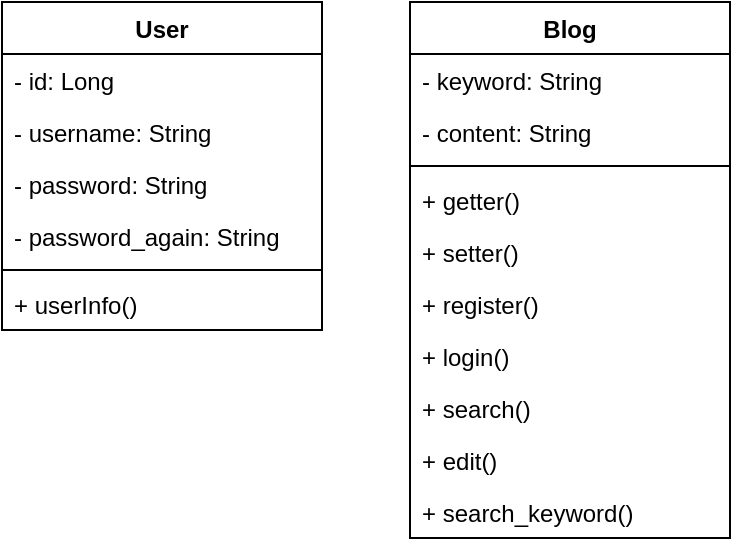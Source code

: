 <mxfile version="18.0.7" type="device"><diagram id="zRhynXQeZqjiwi_pxR_h" name="Page-1"><mxGraphModel dx="868" dy="482" grid="1" gridSize="10" guides="1" tooltips="1" connect="1" arrows="1" fold="1" page="1" pageScale="1" pageWidth="827" pageHeight="1169" math="0" shadow="0"><root><mxCell id="0"/><mxCell id="1" parent="0"/><mxCell id="BGDfD64KPP-HDOuQ34qw-1" value="User" style="swimlane;fontStyle=1;align=center;verticalAlign=top;childLayout=stackLayout;horizontal=1;startSize=26;horizontalStack=0;resizeParent=1;resizeParentMax=0;resizeLast=0;collapsible=1;marginBottom=0;" parent="1" vertex="1"><mxGeometry x="50" y="40" width="160" height="164" as="geometry"><mxRectangle x="40" y="40" width="60" height="26" as="alternateBounds"/></mxGeometry></mxCell><mxCell id="U4o_d2_peSZYe-5fcDGZ-3" value="- id: Long" style="text;strokeColor=none;fillColor=none;align=left;verticalAlign=top;spacingLeft=4;spacingRight=4;overflow=hidden;rotatable=0;points=[[0,0.5],[1,0.5]];portConstraint=eastwest;" vertex="1" parent="BGDfD64KPP-HDOuQ34qw-1"><mxGeometry y="26" width="160" height="26" as="geometry"/></mxCell><mxCell id="BGDfD64KPP-HDOuQ34qw-2" value="- username: String" style="text;strokeColor=none;fillColor=none;align=left;verticalAlign=top;spacingLeft=4;spacingRight=4;overflow=hidden;rotatable=0;points=[[0,0.5],[1,0.5]];portConstraint=eastwest;" parent="BGDfD64KPP-HDOuQ34qw-1" vertex="1"><mxGeometry y="52" width="160" height="26" as="geometry"/></mxCell><mxCell id="BGDfD64KPP-HDOuQ34qw-9" value="- password: String" style="text;strokeColor=none;fillColor=none;align=left;verticalAlign=top;spacingLeft=4;spacingRight=4;overflow=hidden;rotatable=0;points=[[0,0.5],[1,0.5]];portConstraint=eastwest;" parent="BGDfD64KPP-HDOuQ34qw-1" vertex="1"><mxGeometry y="78" width="160" height="26" as="geometry"/></mxCell><mxCell id="U4o_d2_peSZYe-5fcDGZ-4" value="- password_again: String" style="text;strokeColor=none;fillColor=none;align=left;verticalAlign=top;spacingLeft=4;spacingRight=4;overflow=hidden;rotatable=0;points=[[0,0.5],[1,0.5]];portConstraint=eastwest;" vertex="1" parent="BGDfD64KPP-HDOuQ34qw-1"><mxGeometry y="104" width="160" height="26" as="geometry"/></mxCell><mxCell id="BGDfD64KPP-HDOuQ34qw-3" value="" style="line;strokeWidth=1;fillColor=none;align=left;verticalAlign=middle;spacingTop=-1;spacingLeft=3;spacingRight=3;rotatable=0;labelPosition=right;points=[];portConstraint=eastwest;" parent="BGDfD64KPP-HDOuQ34qw-1" vertex="1"><mxGeometry y="130" width="160" height="8" as="geometry"/></mxCell><mxCell id="BGDfD64KPP-HDOuQ34qw-21" value="+ userInfo()" style="text;strokeColor=none;fillColor=none;align=left;verticalAlign=top;spacingLeft=4;spacingRight=4;overflow=hidden;rotatable=0;points=[[0,0.5],[1,0.5]];portConstraint=eastwest;" parent="BGDfD64KPP-HDOuQ34qw-1" vertex="1"><mxGeometry y="138" width="160" height="26" as="geometry"/></mxCell><mxCell id="BGDfD64KPP-HDOuQ34qw-23" value="Blog" style="swimlane;fontStyle=1;align=center;verticalAlign=top;childLayout=stackLayout;horizontal=1;startSize=26;horizontalStack=0;resizeParent=1;resizeParentMax=0;resizeLast=0;collapsible=1;marginBottom=0;" parent="1" vertex="1"><mxGeometry x="254" y="40" width="160" height="268" as="geometry"><mxRectangle x="40" y="40" width="60" height="26" as="alternateBounds"/></mxGeometry></mxCell><mxCell id="BGDfD64KPP-HDOuQ34qw-25" value="- keyword: String " style="text;strokeColor=none;fillColor=none;align=left;verticalAlign=top;spacingLeft=4;spacingRight=4;overflow=hidden;rotatable=0;points=[[0,0.5],[1,0.5]];portConstraint=eastwest;" parent="BGDfD64KPP-HDOuQ34qw-23" vertex="1"><mxGeometry y="26" width="160" height="26" as="geometry"/></mxCell><mxCell id="BGDfD64KPP-HDOuQ34qw-33" value="- content: String " style="text;strokeColor=none;fillColor=none;align=left;verticalAlign=top;spacingLeft=4;spacingRight=4;overflow=hidden;rotatable=0;points=[[0,0.5],[1,0.5]];portConstraint=eastwest;" parent="BGDfD64KPP-HDOuQ34qw-23" vertex="1"><mxGeometry y="52" width="160" height="26" as="geometry"/></mxCell><mxCell id="BGDfD64KPP-HDOuQ34qw-26" value="" style="line;strokeWidth=1;fillColor=none;align=left;verticalAlign=middle;spacingTop=-1;spacingLeft=3;spacingRight=3;rotatable=0;labelPosition=right;points=[];portConstraint=eastwest;" parent="BGDfD64KPP-HDOuQ34qw-23" vertex="1"><mxGeometry y="78" width="160" height="8" as="geometry"/></mxCell><mxCell id="BGDfD64KPP-HDOuQ34qw-34" value="+ getter()" style="text;strokeColor=none;fillColor=none;align=left;verticalAlign=top;spacingLeft=4;spacingRight=4;overflow=hidden;rotatable=0;points=[[0,0.5],[1,0.5]];portConstraint=eastwest;" parent="BGDfD64KPP-HDOuQ34qw-23" vertex="1"><mxGeometry y="86" width="160" height="26" as="geometry"/></mxCell><mxCell id="BGDfD64KPP-HDOuQ34qw-35" value="+ setter()" style="text;strokeColor=none;fillColor=none;align=left;verticalAlign=top;spacingLeft=4;spacingRight=4;overflow=hidden;rotatable=0;points=[[0,0.5],[1,0.5]];portConstraint=eastwest;" parent="BGDfD64KPP-HDOuQ34qw-23" vertex="1"><mxGeometry y="112" width="160" height="26" as="geometry"/></mxCell><mxCell id="BGDfD64KPP-HDOuQ34qw-20" value="+ register()" style="text;strokeColor=none;fillColor=none;align=left;verticalAlign=top;spacingLeft=4;spacingRight=4;overflow=hidden;rotatable=0;points=[[0,0.5],[1,0.5]];portConstraint=eastwest;" parent="BGDfD64KPP-HDOuQ34qw-23" vertex="1"><mxGeometry y="138" width="160" height="26" as="geometry"/></mxCell><mxCell id="BGDfD64KPP-HDOuQ34qw-4" value="+ login()" style="text;strokeColor=none;fillColor=none;align=left;verticalAlign=top;spacingLeft=4;spacingRight=4;overflow=hidden;rotatable=0;points=[[0,0.5],[1,0.5]];portConstraint=eastwest;" parent="BGDfD64KPP-HDOuQ34qw-23" vertex="1"><mxGeometry y="164" width="160" height="26" as="geometry"/></mxCell><mxCell id="BGDfD64KPP-HDOuQ34qw-18" value="+ search()" style="text;strokeColor=none;fillColor=none;align=left;verticalAlign=top;spacingLeft=4;spacingRight=4;overflow=hidden;rotatable=0;points=[[0,0.5],[1,0.5]];portConstraint=eastwest;" parent="BGDfD64KPP-HDOuQ34qw-23" vertex="1"><mxGeometry y="190" width="160" height="26" as="geometry"/></mxCell><mxCell id="BGDfD64KPP-HDOuQ34qw-41" value="+ edit()" style="text;strokeColor=none;fillColor=none;align=left;verticalAlign=top;spacingLeft=4;spacingRight=4;overflow=hidden;rotatable=0;points=[[0,0.5],[1,0.5]];portConstraint=eastwest;" parent="BGDfD64KPP-HDOuQ34qw-23" vertex="1"><mxGeometry y="216" width="160" height="26" as="geometry"/></mxCell><mxCell id="BGDfD64KPP-HDOuQ34qw-29" value="+ search_keyword()" style="text;strokeColor=none;fillColor=none;align=left;verticalAlign=top;spacingLeft=4;spacingRight=4;overflow=hidden;rotatable=0;points=[[0,0.5],[1,0.5]];portConstraint=eastwest;" parent="BGDfD64KPP-HDOuQ34qw-23" vertex="1"><mxGeometry y="242" width="160" height="26" as="geometry"/></mxCell></root></mxGraphModel></diagram></mxfile>